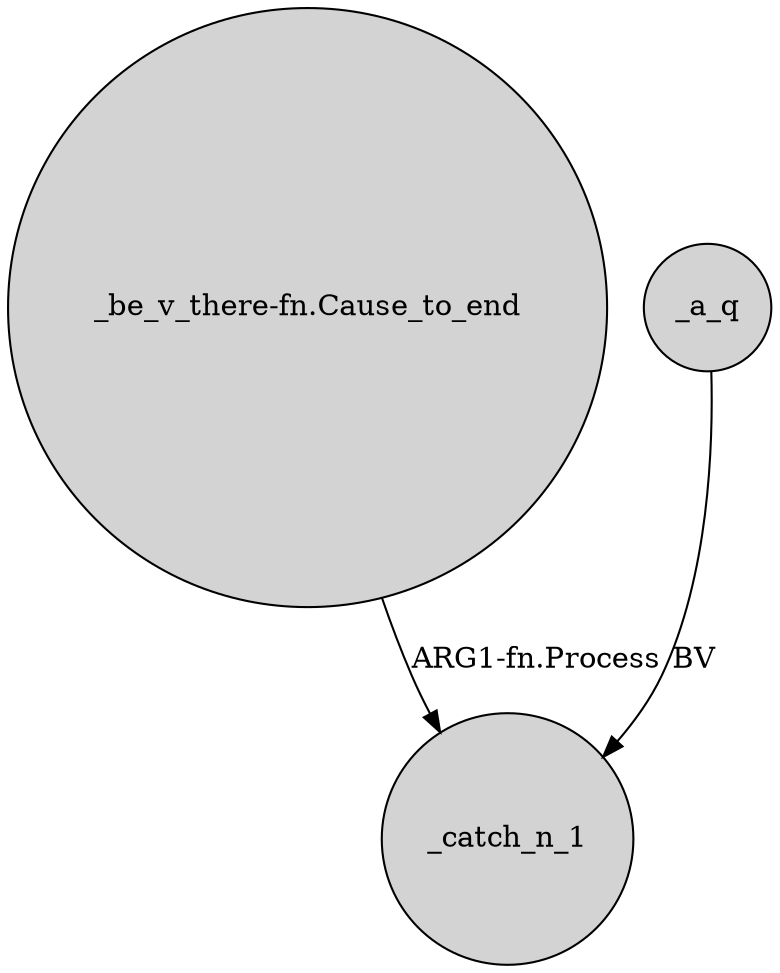 digraph {
	node [shape=circle style=filled]
	"_be_v_there-fn.Cause_to_end" -> _catch_n_1 [label="ARG1-fn.Process"]
	_a_q -> _catch_n_1 [label=BV]
}
